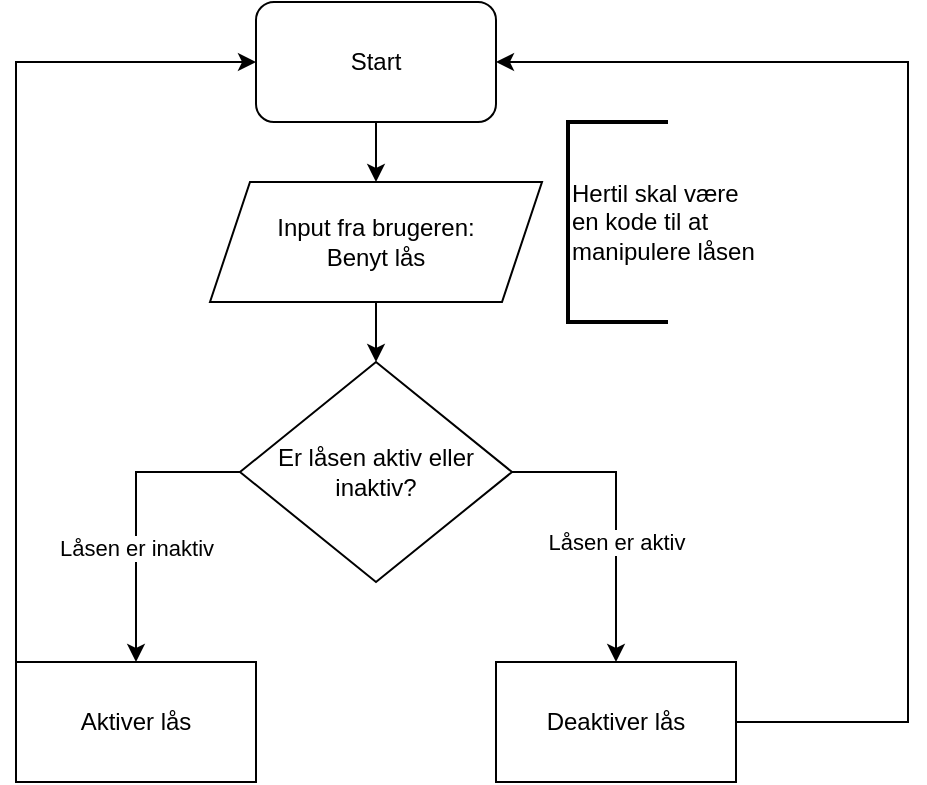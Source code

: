 <mxfile version="24.7.17">
  <diagram name="Page-1" id="JeT9hdmqLSIuItDdJ_t3">
    <mxGraphModel dx="712" dy="835" grid="1" gridSize="10" guides="1" tooltips="1" connect="1" arrows="1" fold="1" page="1" pageScale="1" pageWidth="827" pageHeight="1169" math="0" shadow="0">
      <root>
        <mxCell id="0" />
        <mxCell id="1" parent="0" />
        <mxCell id="7V5J0tSeBzLmTqsxq7DQ-3" style="edgeStyle=orthogonalEdgeStyle;rounded=0;orthogonalLoop=1;jettySize=auto;html=1;exitX=0.5;exitY=1;exitDx=0;exitDy=0;entryX=0.5;entryY=0;entryDx=0;entryDy=0;" edge="1" parent="1" source="7V5J0tSeBzLmTqsxq7DQ-1" target="7V5J0tSeBzLmTqsxq7DQ-2">
          <mxGeometry relative="1" as="geometry" />
        </mxCell>
        <mxCell id="7V5J0tSeBzLmTqsxq7DQ-1" value="Start" style="rounded=1;whiteSpace=wrap;html=1;" vertex="1" parent="1">
          <mxGeometry x="354" y="40" width="120" height="60" as="geometry" />
        </mxCell>
        <mxCell id="7V5J0tSeBzLmTqsxq7DQ-5" style="edgeStyle=orthogonalEdgeStyle;rounded=0;orthogonalLoop=1;jettySize=auto;html=1;exitX=0.5;exitY=1;exitDx=0;exitDy=0;entryX=0.5;entryY=0;entryDx=0;entryDy=0;" edge="1" parent="1" source="7V5J0tSeBzLmTqsxq7DQ-2" target="7V5J0tSeBzLmTqsxq7DQ-4">
          <mxGeometry relative="1" as="geometry" />
        </mxCell>
        <mxCell id="7V5J0tSeBzLmTqsxq7DQ-2" value="Input fra brugeren:&lt;div&gt;Benyt lås&lt;/div&gt;" style="shape=parallelogram;perimeter=parallelogramPerimeter;whiteSpace=wrap;html=1;fixedSize=1;" vertex="1" parent="1">
          <mxGeometry x="331" y="130" width="166" height="60" as="geometry" />
        </mxCell>
        <mxCell id="7V5J0tSeBzLmTqsxq7DQ-7" style="edgeStyle=orthogonalEdgeStyle;rounded=0;orthogonalLoop=1;jettySize=auto;html=1;exitX=0;exitY=0.5;exitDx=0;exitDy=0;entryX=0.5;entryY=0;entryDx=0;entryDy=0;" edge="1" parent="1" source="7V5J0tSeBzLmTqsxq7DQ-4" target="7V5J0tSeBzLmTqsxq7DQ-6">
          <mxGeometry relative="1" as="geometry" />
        </mxCell>
        <mxCell id="7V5J0tSeBzLmTqsxq7DQ-11" value="Låsen er inaktiv" style="edgeLabel;html=1;align=center;verticalAlign=middle;resizable=0;points=[];" vertex="1" connectable="0" parent="7V5J0tSeBzLmTqsxq7DQ-7">
          <mxGeometry x="0.225" y="2" relative="1" as="geometry">
            <mxPoint x="-2" as="offset" />
          </mxGeometry>
        </mxCell>
        <mxCell id="7V5J0tSeBzLmTqsxq7DQ-9" style="edgeStyle=orthogonalEdgeStyle;rounded=0;orthogonalLoop=1;jettySize=auto;html=1;exitX=1;exitY=0.5;exitDx=0;exitDy=0;entryX=0.5;entryY=0;entryDx=0;entryDy=0;" edge="1" parent="1" source="7V5J0tSeBzLmTqsxq7DQ-4" target="7V5J0tSeBzLmTqsxq7DQ-8">
          <mxGeometry relative="1" as="geometry" />
        </mxCell>
        <mxCell id="7V5J0tSeBzLmTqsxq7DQ-10" value="Låsen er aktiv" style="edgeLabel;html=1;align=center;verticalAlign=middle;resizable=0;points=[];" vertex="1" connectable="0" parent="7V5J0tSeBzLmTqsxq7DQ-9">
          <mxGeometry x="-0.347" y="-3" relative="1" as="geometry">
            <mxPoint x="4" y="32" as="offset" />
          </mxGeometry>
        </mxCell>
        <mxCell id="7V5J0tSeBzLmTqsxq7DQ-4" value="Er låsen aktiv eller inaktiv?" style="rhombus;whiteSpace=wrap;html=1;" vertex="1" parent="1">
          <mxGeometry x="346" y="220" width="136" height="110" as="geometry" />
        </mxCell>
        <mxCell id="7V5J0tSeBzLmTqsxq7DQ-15" style="edgeStyle=orthogonalEdgeStyle;rounded=0;orthogonalLoop=1;jettySize=auto;html=1;exitX=0;exitY=0;exitDx=0;exitDy=0;entryX=0;entryY=0.5;entryDx=0;entryDy=0;" edge="1" parent="1" source="7V5J0tSeBzLmTqsxq7DQ-6" target="7V5J0tSeBzLmTqsxq7DQ-1">
          <mxGeometry relative="1" as="geometry" />
        </mxCell>
        <mxCell id="7V5J0tSeBzLmTqsxq7DQ-6" value="Aktiver lås" style="rounded=0;whiteSpace=wrap;html=1;" vertex="1" parent="1">
          <mxGeometry x="234" y="370" width="120" height="60" as="geometry" />
        </mxCell>
        <mxCell id="7V5J0tSeBzLmTqsxq7DQ-16" style="edgeStyle=orthogonalEdgeStyle;rounded=0;orthogonalLoop=1;jettySize=auto;html=1;exitX=1;exitY=0.5;exitDx=0;exitDy=0;entryX=1;entryY=0.5;entryDx=0;entryDy=0;" edge="1" parent="1" source="7V5J0tSeBzLmTqsxq7DQ-8" target="7V5J0tSeBzLmTqsxq7DQ-1">
          <mxGeometry relative="1" as="geometry">
            <Array as="points">
              <mxPoint x="680" y="400" />
              <mxPoint x="680" y="70" />
            </Array>
          </mxGeometry>
        </mxCell>
        <mxCell id="7V5J0tSeBzLmTqsxq7DQ-8" value="Deaktiver lås" style="rounded=0;whiteSpace=wrap;html=1;" vertex="1" parent="1">
          <mxGeometry x="474" y="370" width="120" height="60" as="geometry" />
        </mxCell>
        <mxCell id="7V5J0tSeBzLmTqsxq7DQ-13" value="Hertil skal være&amp;nbsp;&lt;div&gt;en kode til at&amp;nbsp;&lt;/div&gt;&lt;div&gt;manipulere låsen&lt;/div&gt;" style="strokeWidth=2;html=1;shape=mxgraph.flowchart.annotation_1;align=left;pointerEvents=1;" vertex="1" parent="1">
          <mxGeometry x="510" y="100" width="50" height="100" as="geometry" />
        </mxCell>
      </root>
    </mxGraphModel>
  </diagram>
</mxfile>
